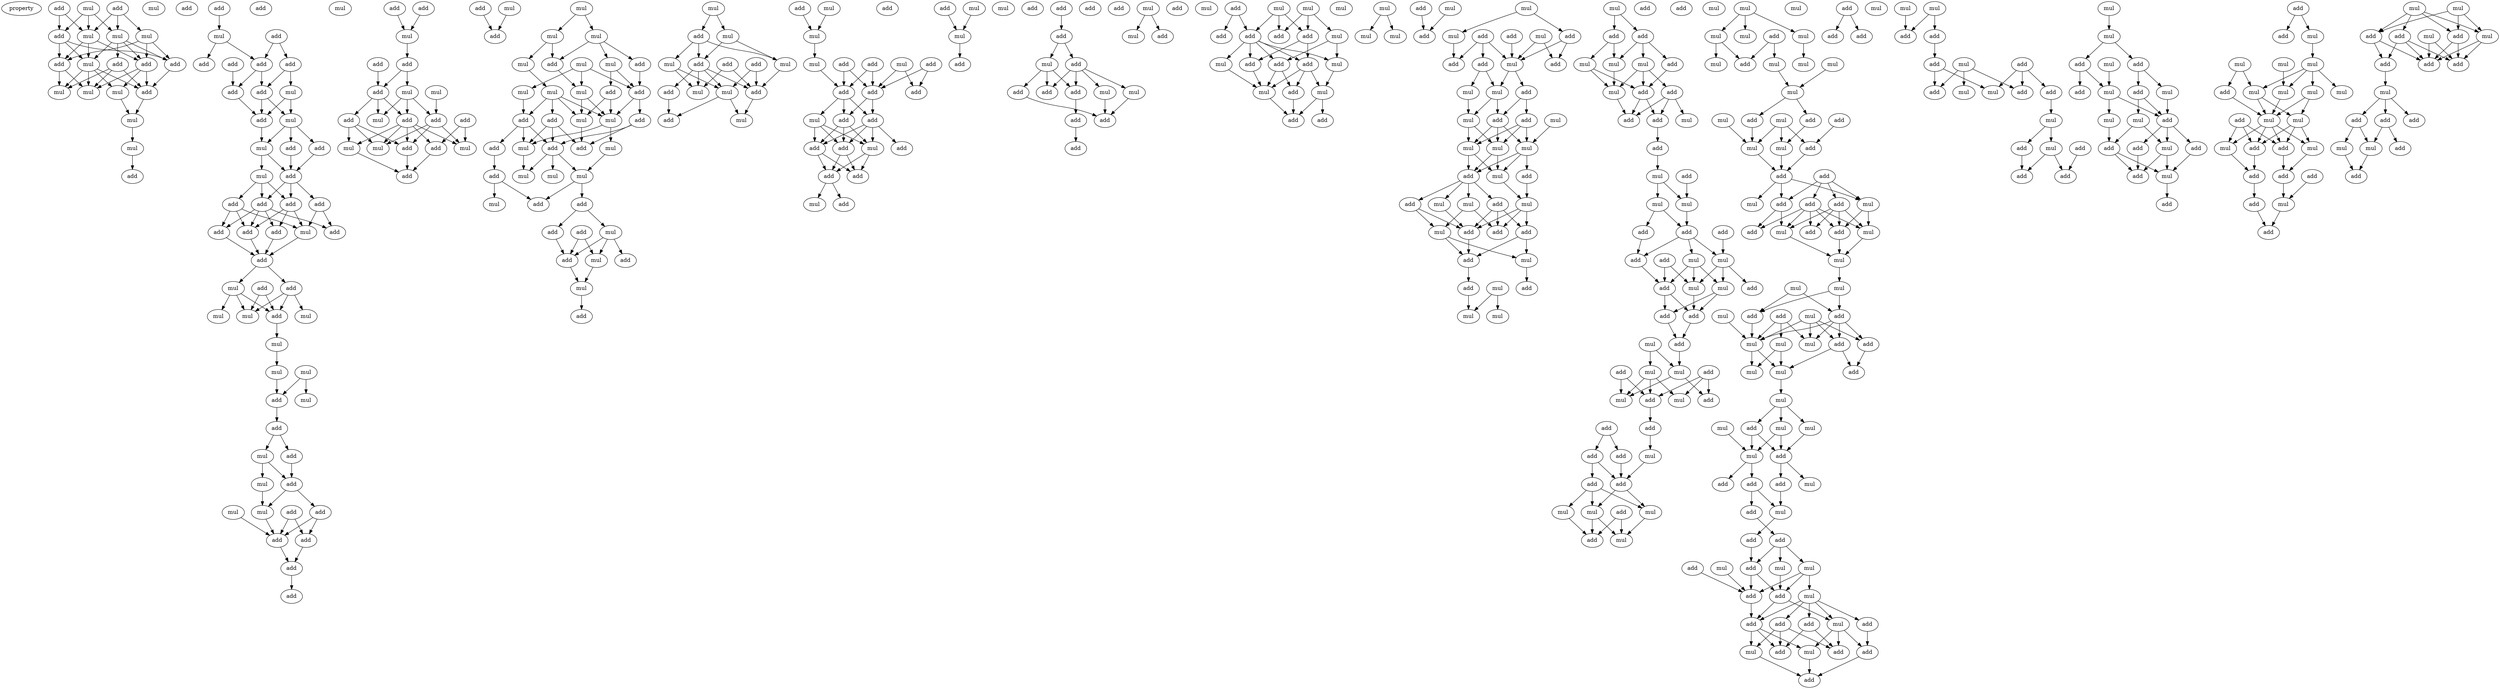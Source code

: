 digraph {
    node [fontcolor=black]
    property [mul=2,lf=1.9]
    0 [ label = add ];
    1 [ label = mul ];
    2 [ label = add ];
    3 [ label = mul ];
    4 [ label = add ];
    5 [ label = mul ];
    6 [ label = mul ];
    7 [ label = add ];
    8 [ label = add ];
    9 [ label = mul ];
    10 [ label = add ];
    11 [ label = add ];
    12 [ label = add ];
    13 [ label = mul ];
    14 [ label = mul ];
    15 [ label = mul ];
    16 [ label = mul ];
    17 [ label = mul ];
    18 [ label = mul ];
    19 [ label = add ];
    20 [ label = add ];
    21 [ label = add ];
    22 [ label = add ];
    23 [ label = mul ];
    24 [ label = add ];
    25 [ label = add ];
    26 [ label = add ];
    27 [ label = add ];
    28 [ label = add ];
    29 [ label = mul ];
    30 [ label = add ];
    31 [ label = add ];
    32 [ label = add ];
    33 [ label = mul ];
    34 [ label = add ];
    35 [ label = mul ];
    36 [ label = add ];
    37 [ label = mul ];
    38 [ label = add ];
    39 [ label = add ];
    40 [ label = add ];
    41 [ label = add ];
    42 [ label = add ];
    43 [ label = mul ];
    44 [ label = add ];
    45 [ label = add ];
    46 [ label = add ];
    47 [ label = add ];
    48 [ label = add ];
    49 [ label = add ];
    50 [ label = mul ];
    51 [ label = add ];
    52 [ label = mul ];
    53 [ label = mul ];
    54 [ label = mul ];
    55 [ label = add ];
    56 [ label = mul ];
    57 [ label = mul ];
    58 [ label = mul ];
    59 [ label = mul ];
    60 [ label = add ];
    61 [ label = mul ];
    62 [ label = add ];
    63 [ label = mul ];
    64 [ label = add ];
    65 [ label = mul ];
    66 [ label = add ];
    67 [ label = add ];
    68 [ label = mul ];
    69 [ label = add ];
    70 [ label = mul ];
    71 [ label = add ];
    72 [ label = add ];
    73 [ label = add ];
    74 [ label = add ];
    75 [ label = add ];
    76 [ label = add ];
    77 [ label = mul ];
    78 [ label = add ];
    79 [ label = add ];
    80 [ label = mul ];
    81 [ label = add ];
    82 [ label = mul ];
    83 [ label = add ];
    84 [ label = add ];
    85 [ label = add ];
    86 [ label = mul ];
    87 [ label = add ];
    88 [ label = mul ];
    89 [ label = mul ];
    90 [ label = mul ];
    91 [ label = add ];
    92 [ label = add ];
    93 [ label = add ];
    94 [ label = add ];
    95 [ label = mul ];
    96 [ label = add ];
    97 [ label = mul ];
    98 [ label = mul ];
    99 [ label = mul ];
    100 [ label = mul ];
    101 [ label = mul ];
    102 [ label = mul ];
    103 [ label = add ];
    104 [ label = add ];
    105 [ label = add ];
    106 [ label = add ];
    107 [ label = mul ];
    108 [ label = mul ];
    109 [ label = mul ];
    110 [ label = add ];
    111 [ label = add ];
    112 [ label = add ];
    113 [ label = mul ];
    114 [ label = mul ];
    115 [ label = mul ];
    116 [ label = add ];
    117 [ label = mul ];
    118 [ label = add ];
    119 [ label = add ];
    120 [ label = mul ];
    121 [ label = add ];
    122 [ label = mul ];
    123 [ label = mul ];
    124 [ label = mul ];
    125 [ label = add ];
    126 [ label = add ];
    127 [ label = add ];
    128 [ label = mul ];
    129 [ label = add ];
    130 [ label = add ];
    131 [ label = mul ];
    132 [ label = add ];
    133 [ label = mul ];
    134 [ label = add ];
    135 [ label = mul ];
    136 [ label = mul ];
    137 [ label = add ];
    138 [ label = mul ];
    139 [ label = add ];
    140 [ label = mul ];
    141 [ label = add ];
    142 [ label = add ];
    143 [ label = add ];
    144 [ label = mul ];
    145 [ label = add ];
    146 [ label = mul ];
    147 [ label = add ];
    148 [ label = mul ];
    149 [ label = add ];
    150 [ label = add ];
    151 [ label = mul ];
    152 [ label = mul ];
    153 [ label = add ];
    154 [ label = add ];
    155 [ label = add ];
    156 [ label = mul ];
    157 [ label = mul ];
    158 [ label = add ];
    159 [ label = add ];
    160 [ label = add ];
    161 [ label = add ];
    162 [ label = mul ];
    163 [ label = add ];
    164 [ label = add ];
    165 [ label = add ];
    166 [ label = add ];
    167 [ label = mul ];
    168 [ label = add ];
    169 [ label = add ];
    170 [ label = mul ];
    171 [ label = add ];
    172 [ label = add ];
    173 [ label = mul ];
    174 [ label = mul ];
    175 [ label = mul ];
    176 [ label = add ];
    177 [ label = add ];
    178 [ label = add ];
    179 [ label = add ];
    180 [ label = add ];
    181 [ label = mul ];
    182 [ label = add ];
    183 [ label = add ];
    184 [ label = mul ];
    185 [ label = add ];
    186 [ label = add ];
    187 [ label = mul ];
    188 [ label = add ];
    189 [ label = add ];
    190 [ label = add ];
    191 [ label = add ];
    192 [ label = mul ];
    193 [ label = add ];
    194 [ label = mul ];
    195 [ label = add ];
    196 [ label = mul ];
    197 [ label = mul ];
    198 [ label = add ];
    199 [ label = mul ];
    200 [ label = add ];
    201 [ label = mul ];
    202 [ label = add ];
    203 [ label = add ];
    204 [ label = add ];
    205 [ label = add ];
    206 [ label = add ];
    207 [ label = add ];
    208 [ label = mul ];
    209 [ label = mul ];
    210 [ label = mul ];
    211 [ label = add ];
    212 [ label = mul ];
    213 [ label = add ];
    214 [ label = add ];
    215 [ label = mul ];
    216 [ label = mul ];
    217 [ label = mul ];
    218 [ label = add ];
    219 [ label = mul ];
    220 [ label = mul ];
    221 [ label = add ];
    222 [ label = mul ];
    223 [ label = mul ];
    224 [ label = mul ];
    225 [ label = add ];
    226 [ label = add ];
    227 [ label = add ];
    228 [ label = add ];
    229 [ label = add ];
    230 [ label = add ];
    231 [ label = mul ];
    232 [ label = mul ];
    233 [ label = mul ];
    234 [ label = add ];
    235 [ label = add ];
    236 [ label = add ];
    237 [ label = mul ];
    238 [ label = mul ];
    239 [ label = mul ];
    240 [ label = mul ];
    241 [ label = mul ];
    242 [ label = mul ];
    243 [ label = add ];
    244 [ label = add ];
    245 [ label = mul ];
    246 [ label = mul ];
    247 [ label = add ];
    248 [ label = add ];
    249 [ label = mul ];
    250 [ label = mul ];
    251 [ label = add ];
    252 [ label = add ];
    253 [ label = add ];
    254 [ label = add ];
    255 [ label = mul ];
    256 [ label = mul ];
    257 [ label = add ];
    258 [ label = add ];
    259 [ label = mul ];
    260 [ label = mul ];
    261 [ label = mul ];
    262 [ label = add ];
    263 [ label = add ];
    264 [ label = add ];
    265 [ label = mul ];
    266 [ label = mul ];
    267 [ label = mul ];
    268 [ label = mul ];
    269 [ label = add ];
    270 [ label = add ];
    271 [ label = add ];
    272 [ label = add ];
    273 [ label = mul ];
    274 [ label = add ];
    275 [ label = add ];
    276 [ label = add ];
    277 [ label = mul ];
    278 [ label = mul ];
    279 [ label = mul ];
    280 [ label = add ];
    281 [ label = add ];
    282 [ label = add ];
    283 [ label = mul ];
    284 [ label = mul ];
    285 [ label = add ];
    286 [ label = add ];
    287 [ label = add ];
    288 [ label = add ];
    289 [ label = mul ];
    290 [ label = mul ];
    291 [ label = add ];
    292 [ label = add ];
    293 [ label = add ];
    294 [ label = add ];
    295 [ label = mul ];
    296 [ label = add ];
    297 [ label = add ];
    298 [ label = mul ];
    299 [ label = mul ];
    300 [ label = add ];
    301 [ label = mul ];
    302 [ label = mul ];
    303 [ label = add ];
    304 [ label = add ];
    305 [ label = add ];
    306 [ label = add ];
    307 [ label = add ];
    308 [ label = mul ];
    309 [ label = add ];
    310 [ label = add ];
    311 [ label = mul ];
    312 [ label = add ];
    313 [ label = mul ];
    314 [ label = mul ];
    315 [ label = mul ];
    316 [ label = add ];
    317 [ label = mul ];
    318 [ label = mul ];
    319 [ label = add ];
    320 [ label = mul ];
    321 [ label = mul ];
    322 [ label = mul ];
    323 [ label = mul ];
    324 [ label = mul ];
    325 [ label = mul ];
    326 [ label = mul ];
    327 [ label = add ];
    328 [ label = mul ];
    329 [ label = add ];
    330 [ label = mul ];
    331 [ label = mul ];
    332 [ label = add ];
    333 [ label = add ];
    334 [ label = mul ];
    335 [ label = mul ];
    336 [ label = add ];
    337 [ label = add ];
    338 [ label = add ];
    339 [ label = mul ];
    340 [ label = add ];
    341 [ label = add ];
    342 [ label = add ];
    343 [ label = mul ];
    344 [ label = mul ];
    345 [ label = mul ];
    346 [ label = add ];
    347 [ label = add ];
    348 [ label = add ];
    349 [ label = mul ];
    350 [ label = mul ];
    351 [ label = mul ];
    352 [ label = mul ];
    353 [ label = add ];
    354 [ label = add ];
    355 [ label = mul ];
    356 [ label = add ];
    357 [ label = mul ];
    358 [ label = mul ];
    359 [ label = add ];
    360 [ label = mul ];
    361 [ label = mul ];
    362 [ label = add ];
    363 [ label = mul ];
    364 [ label = mul ];
    365 [ label = add ];
    366 [ label = mul ];
    367 [ label = mul ];
    368 [ label = mul ];
    369 [ label = mul ];
    370 [ label = add ];
    371 [ label = mul ];
    372 [ label = add ];
    373 [ label = add ];
    374 [ label = add ];
    375 [ label = mul ];
    376 [ label = add ];
    377 [ label = mul ];
    378 [ label = add ];
    379 [ label = add ];
    380 [ label = add ];
    381 [ label = mul ];
    382 [ label = mul ];
    383 [ label = add ];
    384 [ label = add ];
    385 [ label = mul ];
    386 [ label = add ];
    387 [ label = mul ];
    388 [ label = add ];
    389 [ label = add ];
    390 [ label = add ];
    391 [ label = mul ];
    392 [ label = add ];
    393 [ label = add ];
    394 [ label = mul ];
    395 [ label = add ];
    396 [ label = mul ];
    397 [ label = add ];
    398 [ label = add ];
    399 [ label = add ];
    400 [ label = add ];
    401 [ label = mul ];
    402 [ label = mul ];
    403 [ label = add ];
    404 [ label = mul ];
    405 [ label = add ];
    406 [ label = add ];
    407 [ label = add ];
    408 [ label = add ];
    409 [ label = mul ];
    410 [ label = add ];
    411 [ label = add ];
    412 [ label = mul ];
    413 [ label = add ];
    414 [ label = mul ];
    415 [ label = add ];
    416 [ label = mul ];
    417 [ label = add ];
    418 [ label = mul ];
    419 [ label = add ];
    420 [ label = mul ];
    421 [ label = add ];
    422 [ label = add ];
    423 [ label = mul ];
    424 [ label = mul ];
    425 [ label = add ];
    426 [ label = add ];
    427 [ label = mul ];
    428 [ label = mul ];
    429 [ label = add ];
    430 [ label = add ];
    431 [ label = add ];
    432 [ label = mul ];
    433 [ label = mul ];
    434 [ label = add ];
    435 [ label = add ];
    436 [ label = add ];
    437 [ label = mul ];
    438 [ label = add ];
    439 [ label = mul ];
    440 [ label = add ];
    441 [ label = add ];
    442 [ label = add ];
    443 [ label = mul ];
    444 [ label = mul ];
    445 [ label = mul ];
    446 [ label = mul ];
    447 [ label = mul ];
    448 [ label = mul ];
    449 [ label = mul ];
    450 [ label = add ];
    451 [ label = mul ];
    452 [ label = mul ];
    453 [ label = mul ];
    454 [ label = add ];
    455 [ label = mul ];
    456 [ label = add ];
    457 [ label = add ];
    458 [ label = mul ];
    459 [ label = add ];
    460 [ label = add ];
    461 [ label = add ];
    462 [ label = add ];
    463 [ label = mul ];
    464 [ label = add ];
    465 [ label = mul ];
    466 [ label = mul ];
    467 [ label = mul ];
    468 [ label = mul ];
    469 [ label = add ];
    470 [ label = add ];
    471 [ label = add ];
    472 [ label = add ];
    473 [ label = add ];
    474 [ label = add ];
    475 [ label = mul ];
    476 [ label = add ];
    477 [ label = add ];
    478 [ label = add ];
    479 [ label = mul ];
    480 [ label = mul ];
    481 [ label = add ];
    482 [ label = add ];
    0 -> 3 [ name = 0 ];
    0 -> 4 [ name = 1 ];
    1 -> 3 [ name = 2 ];
    1 -> 4 [ name = 3 ];
    1 -> 5 [ name = 4 ];
    2 -> 3 [ name = 5 ];
    2 -> 5 [ name = 6 ];
    2 -> 6 [ name = 7 ];
    3 -> 9 [ name = 8 ];
    3 -> 10 [ name = 9 ];
    3 -> 11 [ name = 10 ];
    4 -> 7 [ name = 11 ];
    4 -> 9 [ name = 12 ];
    4 -> 11 [ name = 13 ];
    5 -> 7 [ name = 14 ];
    5 -> 8 [ name = 15 ];
    5 -> 9 [ name = 16 ];
    5 -> 10 [ name = 17 ];
    6 -> 7 [ name = 18 ];
    6 -> 10 [ name = 19 ];
    6 -> 11 [ name = 20 ];
    7 -> 12 [ name = 21 ];
    8 -> 12 [ name = 22 ];
    8 -> 13 [ name = 23 ];
    8 -> 15 [ name = 24 ];
    9 -> 12 [ name = 25 ];
    9 -> 13 [ name = 26 ];
    9 -> 14 [ name = 27 ];
    9 -> 15 [ name = 28 ];
    10 -> 12 [ name = 29 ];
    10 -> 13 [ name = 30 ];
    10 -> 14 [ name = 31 ];
    11 -> 13 [ name = 32 ];
    11 -> 15 [ name = 33 ];
    12 -> 16 [ name = 34 ];
    14 -> 16 [ name = 35 ];
    16 -> 18 [ name = 36 ];
    18 -> 20 [ name = 37 ];
    21 -> 23 [ name = 38 ];
    22 -> 27 [ name = 39 ];
    22 -> 28 [ name = 40 ];
    23 -> 25 [ name = 41 ];
    23 -> 28 [ name = 42 ];
    26 -> 31 [ name = 43 ];
    27 -> 29 [ name = 44 ];
    27 -> 30 [ name = 45 ];
    28 -> 30 [ name = 46 ];
    28 -> 31 [ name = 47 ];
    29 -> 32 [ name = 48 ];
    29 -> 33 [ name = 49 ];
    30 -> 32 [ name = 50 ];
    30 -> 33 [ name = 51 ];
    31 -> 32 [ name = 52 ];
    32 -> 35 [ name = 53 ];
    33 -> 34 [ name = 54 ];
    33 -> 35 [ name = 55 ];
    33 -> 36 [ name = 56 ];
    34 -> 38 [ name = 57 ];
    35 -> 37 [ name = 58 ];
    35 -> 38 [ name = 59 ];
    36 -> 38 [ name = 60 ];
    37 -> 39 [ name = 61 ];
    37 -> 40 [ name = 62 ];
    37 -> 41 [ name = 63 ];
    38 -> 40 [ name = 64 ];
    38 -> 41 [ name = 65 ];
    38 -> 42 [ name = 66 ];
    39 -> 43 [ name = 67 ];
    39 -> 44 [ name = 68 ];
    39 -> 45 [ name = 69 ];
    40 -> 43 [ name = 70 ];
    40 -> 45 [ name = 71 ];
    40 -> 47 [ name = 72 ];
    41 -> 44 [ name = 73 ];
    41 -> 45 [ name = 74 ];
    41 -> 46 [ name = 75 ];
    41 -> 47 [ name = 76 ];
    42 -> 43 [ name = 77 ];
    42 -> 46 [ name = 78 ];
    43 -> 48 [ name = 79 ];
    44 -> 48 [ name = 80 ];
    45 -> 48 [ name = 81 ];
    47 -> 48 [ name = 82 ];
    48 -> 49 [ name = 83 ];
    48 -> 50 [ name = 84 ];
    49 -> 52 [ name = 85 ];
    49 -> 54 [ name = 86 ];
    49 -> 55 [ name = 87 ];
    50 -> 53 [ name = 88 ];
    50 -> 54 [ name = 89 ];
    50 -> 55 [ name = 90 ];
    51 -> 54 [ name = 91 ];
    51 -> 55 [ name = 92 ];
    55 -> 57 [ name = 93 ];
    57 -> 58 [ name = 94 ];
    58 -> 60 [ name = 95 ];
    59 -> 60 [ name = 96 ];
    59 -> 61 [ name = 97 ];
    60 -> 62 [ name = 98 ];
    62 -> 63 [ name = 99 ];
    62 -> 64 [ name = 100 ];
    63 -> 65 [ name = 101 ];
    63 -> 66 [ name = 102 ];
    64 -> 66 [ name = 103 ];
    65 -> 70 [ name = 104 ];
    66 -> 69 [ name = 105 ];
    66 -> 70 [ name = 106 ];
    67 -> 71 [ name = 107 ];
    67 -> 72 [ name = 108 ];
    68 -> 71 [ name = 109 ];
    69 -> 71 [ name = 110 ];
    69 -> 72 [ name = 111 ];
    70 -> 71 [ name = 112 ];
    71 -> 73 [ name = 113 ];
    72 -> 73 [ name = 114 ];
    73 -> 74 [ name = 115 ];
    75 -> 77 [ name = 116 ];
    76 -> 77 [ name = 117 ];
    77 -> 79 [ name = 118 ];
    78 -> 81 [ name = 119 ];
    79 -> 80 [ name = 120 ];
    79 -> 81 [ name = 121 ];
    80 -> 83 [ name = 122 ];
    80 -> 85 [ name = 123 ];
    80 -> 86 [ name = 124 ];
    81 -> 83 [ name = 125 ];
    81 -> 84 [ name = 126 ];
    81 -> 86 [ name = 127 ];
    82 -> 85 [ name = 128 ];
    83 -> 88 [ name = 129 ];
    83 -> 89 [ name = 130 ];
    83 -> 90 [ name = 131 ];
    83 -> 91 [ name = 132 ];
    83 -> 92 [ name = 133 ];
    84 -> 88 [ name = 134 ];
    84 -> 90 [ name = 135 ];
    84 -> 92 [ name = 136 ];
    85 -> 89 [ name = 137 ];
    85 -> 90 [ name = 138 ];
    85 -> 92 [ name = 139 ];
    87 -> 89 [ name = 140 ];
    87 -> 91 [ name = 141 ];
    88 -> 93 [ name = 142 ];
    91 -> 93 [ name = 143 ];
    92 -> 93 [ name = 144 ];
    94 -> 96 [ name = 145 ];
    95 -> 96 [ name = 146 ];
    97 -> 98 [ name = 147 ];
    97 -> 99 [ name = 148 ];
    98 -> 101 [ name = 149 ];
    98 -> 104 [ name = 150 ];
    99 -> 100 [ name = 151 ];
    99 -> 103 [ name = 152 ];
    99 -> 104 [ name = 153 ];
    100 -> 105 [ name = 154 ];
    100 -> 106 [ name = 155 ];
    101 -> 108 [ name = 156 ];
    102 -> 105 [ name = 157 ];
    102 -> 107 [ name = 158 ];
    102 -> 109 [ name = 159 ];
    103 -> 105 [ name = 160 ];
    104 -> 109 [ name = 161 ];
    105 -> 111 [ name = 162 ];
    105 -> 114 [ name = 163 ];
    106 -> 113 [ name = 164 ];
    106 -> 114 [ name = 165 ];
    107 -> 110 [ name = 166 ];
    108 -> 110 [ name = 167 ];
    108 -> 112 [ name = 168 ];
    108 -> 113 [ name = 169 ];
    108 -> 114 [ name = 170 ];
    109 -> 113 [ name = 171 ];
    109 -> 114 [ name = 172 ];
    110 -> 115 [ name = 173 ];
    110 -> 116 [ name = 174 ];
    110 -> 118 [ name = 175 ];
    111 -> 118 [ name = 176 ];
    111 -> 119 [ name = 177 ];
    112 -> 115 [ name = 178 ];
    112 -> 118 [ name = 179 ];
    112 -> 119 [ name = 180 ];
    113 -> 119 [ name = 181 ];
    114 -> 115 [ name = 182 ];
    114 -> 117 [ name = 183 ];
    115 -> 120 [ name = 184 ];
    116 -> 121 [ name = 185 ];
    117 -> 123 [ name = 186 ];
    118 -> 120 [ name = 187 ];
    118 -> 122 [ name = 188 ];
    118 -> 123 [ name = 189 ];
    121 -> 124 [ name = 190 ];
    121 -> 125 [ name = 191 ];
    123 -> 125 [ name = 192 ];
    123 -> 126 [ name = 193 ];
    126 -> 128 [ name = 194 ];
    126 -> 129 [ name = 195 ];
    127 -> 131 [ name = 196 ];
    127 -> 132 [ name = 197 ];
    128 -> 130 [ name = 198 ];
    128 -> 131 [ name = 199 ];
    128 -> 132 [ name = 200 ];
    129 -> 132 [ name = 201 ];
    131 -> 133 [ name = 202 ];
    132 -> 133 [ name = 203 ];
    133 -> 134 [ name = 204 ];
    135 -> 136 [ name = 205 ];
    135 -> 137 [ name = 206 ];
    136 -> 138 [ name = 207 ];
    136 -> 142 [ name = 208 ];
    137 -> 138 [ name = 209 ];
    137 -> 140 [ name = 210 ];
    137 -> 142 [ name = 211 ];
    138 -> 145 [ name = 212 ];
    139 -> 145 [ name = 213 ];
    139 -> 146 [ name = 214 ];
    140 -> 144 [ name = 215 ];
    140 -> 146 [ name = 216 ];
    141 -> 144 [ name = 217 ];
    141 -> 145 [ name = 218 ];
    142 -> 143 [ name = 219 ];
    142 -> 144 [ name = 220 ];
    142 -> 145 [ name = 221 ];
    142 -> 146 [ name = 222 ];
    143 -> 147 [ name = 223 ];
    144 -> 147 [ name = 224 ];
    144 -> 148 [ name = 225 ];
    145 -> 148 [ name = 226 ];
    149 -> 152 [ name = 227 ];
    151 -> 152 [ name = 228 ];
    152 -> 156 [ name = 229 ];
    153 -> 158 [ name = 230 ];
    153 -> 160 [ name = 231 ];
    154 -> 159 [ name = 232 ];
    154 -> 160 [ name = 233 ];
    155 -> 158 [ name = 234 ];
    155 -> 160 [ name = 235 ];
    156 -> 158 [ name = 236 ];
    157 -> 159 [ name = 237 ];
    157 -> 160 [ name = 238 ];
    158 -> 161 [ name = 239 ];
    158 -> 162 [ name = 240 ];
    158 -> 163 [ name = 241 ];
    160 -> 161 [ name = 242 ];
    160 -> 163 [ name = 243 ];
    161 -> 164 [ name = 244 ];
    161 -> 165 [ name = 245 ];
    161 -> 166 [ name = 246 ];
    161 -> 167 [ name = 247 ];
    162 -> 164 [ name = 248 ];
    162 -> 166 [ name = 249 ];
    162 -> 167 [ name = 250 ];
    163 -> 164 [ name = 251 ];
    163 -> 166 [ name = 252 ];
    163 -> 167 [ name = 253 ];
    164 -> 168 [ name = 254 ];
    164 -> 169 [ name = 255 ];
    166 -> 168 [ name = 256 ];
    166 -> 169 [ name = 257 ];
    167 -> 168 [ name = 258 ];
    167 -> 169 [ name = 259 ];
    168 -> 170 [ name = 260 ];
    168 -> 172 [ name = 261 ];
    171 -> 174 [ name = 262 ];
    173 -> 174 [ name = 263 ];
    174 -> 176 [ name = 264 ];
    178 -> 180 [ name = 265 ];
    180 -> 181 [ name = 266 ];
    180 -> 182 [ name = 267 ];
    181 -> 183 [ name = 268 ];
    181 -> 185 [ name = 269 ];
    181 -> 186 [ name = 270 ];
    182 -> 183 [ name = 271 ];
    182 -> 184 [ name = 272 ];
    182 -> 185 [ name = 273 ];
    182 -> 187 [ name = 274 ];
    184 -> 189 [ name = 275 ];
    185 -> 188 [ name = 276 ];
    186 -> 189 [ name = 277 ];
    187 -> 189 [ name = 278 ];
    188 -> 190 [ name = 279 ];
    192 -> 194 [ name = 280 ];
    192 -> 195 [ name = 281 ];
    197 -> 200 [ name = 282 ];
    197 -> 202 [ name = 283 ];
    197 -> 204 [ name = 284 ];
    198 -> 200 [ name = 285 ];
    198 -> 203 [ name = 286 ];
    199 -> 201 [ name = 287 ];
    199 -> 202 [ name = 288 ];
    199 -> 204 [ name = 289 ];
    200 -> 205 [ name = 290 ];
    200 -> 206 [ name = 291 ];
    200 -> 207 [ name = 292 ];
    200 -> 208 [ name = 293 ];
    200 -> 209 [ name = 294 ];
    201 -> 206 [ name = 295 ];
    201 -> 209 [ name = 296 ];
    202 -> 205 [ name = 297 ];
    202 -> 207 [ name = 298 ];
    205 -> 212 [ name = 299 ];
    206 -> 211 [ name = 300 ];
    206 -> 212 [ name = 301 ];
    207 -> 210 [ name = 302 ];
    207 -> 211 [ name = 303 ];
    207 -> 212 [ name = 304 ];
    208 -> 212 [ name = 305 ];
    209 -> 210 [ name = 306 ];
    210 -> 213 [ name = 307 ];
    210 -> 214 [ name = 308 ];
    211 -> 214 [ name = 309 ];
    212 -> 214 [ name = 310 ];
    216 -> 217 [ name = 311 ];
    216 -> 220 [ name = 312 ];
    218 -> 221 [ name = 313 ];
    219 -> 221 [ name = 314 ];
    222 -> 223 [ name = 315 ];
    222 -> 226 [ name = 316 ];
    223 -> 229 [ name = 317 ];
    224 -> 228 [ name = 318 ];
    224 -> 231 [ name = 319 ];
    225 -> 231 [ name = 320 ];
    226 -> 228 [ name = 321 ];
    226 -> 231 [ name = 322 ];
    227 -> 229 [ name = 323 ];
    227 -> 230 [ name = 324 ];
    227 -> 231 [ name = 325 ];
    230 -> 232 [ name = 326 ];
    230 -> 233 [ name = 327 ];
    231 -> 233 [ name = 328 ];
    231 -> 234 [ name = 329 ];
    232 -> 237 [ name = 330 ];
    233 -> 236 [ name = 331 ];
    233 -> 237 [ name = 332 ];
    234 -> 235 [ name = 333 ];
    234 -> 236 [ name = 334 ];
    235 -> 239 [ name = 335 ];
    235 -> 240 [ name = 336 ];
    235 -> 241 [ name = 337 ];
    236 -> 239 [ name = 338 ];
    236 -> 240 [ name = 339 ];
    236 -> 241 [ name = 340 ];
    237 -> 240 [ name = 341 ];
    237 -> 241 [ name = 342 ];
    238 -> 239 [ name = 343 ];
    239 -> 242 [ name = 344 ];
    239 -> 243 [ name = 345 ];
    239 -> 244 [ name = 346 ];
    240 -> 242 [ name = 347 ];
    240 -> 244 [ name = 348 ];
    241 -> 242 [ name = 349 ];
    241 -> 244 [ name = 350 ];
    242 -> 249 [ name = 351 ];
    243 -> 249 [ name = 352 ];
    244 -> 245 [ name = 353 ];
    244 -> 246 [ name = 354 ];
    244 -> 247 [ name = 355 ];
    244 -> 248 [ name = 356 ];
    245 -> 252 [ name = 357 ];
    246 -> 250 [ name = 358 ];
    246 -> 251 [ name = 359 ];
    247 -> 250 [ name = 360 ];
    247 -> 252 [ name = 361 ];
    248 -> 251 [ name = 362 ];
    248 -> 252 [ name = 363 ];
    248 -> 253 [ name = 364 ];
    249 -> 251 [ name = 365 ];
    249 -> 252 [ name = 366 ];
    249 -> 253 [ name = 367 ];
    250 -> 254 [ name = 368 ];
    250 -> 255 [ name = 369 ];
    252 -> 254 [ name = 370 ];
    253 -> 254 [ name = 371 ];
    253 -> 255 [ name = 372 ];
    254 -> 258 [ name = 373 ];
    255 -> 257 [ name = 374 ];
    256 -> 259 [ name = 375 ];
    256 -> 260 [ name = 376 ];
    258 -> 259 [ name = 377 ];
    261 -> 262 [ name = 378 ];
    261 -> 263 [ name = 379 ];
    262 -> 265 [ name = 380 ];
    262 -> 267 [ name = 381 ];
    263 -> 264 [ name = 382 ];
    263 -> 266 [ name = 383 ];
    263 -> 267 [ name = 384 ];
    264 -> 270 [ name = 385 ];
    265 -> 268 [ name = 386 ];
    265 -> 270 [ name = 387 ];
    266 -> 268 [ name = 388 ];
    266 -> 269 [ name = 389 ];
    266 -> 270 [ name = 390 ];
    267 -> 268 [ name = 391 ];
    268 -> 272 [ name = 392 ];
    269 -> 271 [ name = 393 ];
    269 -> 272 [ name = 394 ];
    269 -> 273 [ name = 395 ];
    270 -> 271 [ name = 396 ];
    270 -> 272 [ name = 397 ];
    271 -> 274 [ name = 398 ];
    274 -> 277 [ name = 399 ];
    276 -> 279 [ name = 400 ];
    277 -> 278 [ name = 401 ];
    277 -> 279 [ name = 402 ];
    278 -> 280 [ name = 403 ];
    278 -> 281 [ name = 404 ];
    279 -> 280 [ name = 405 ];
    280 -> 283 [ name = 406 ];
    280 -> 284 [ name = 407 ];
    280 -> 285 [ name = 408 ];
    281 -> 285 [ name = 409 ];
    282 -> 283 [ name = 410 ];
    283 -> 289 [ name = 411 ];
    283 -> 290 [ name = 412 ];
    283 -> 291 [ name = 413 ];
    284 -> 288 [ name = 414 ];
    284 -> 289 [ name = 415 ];
    284 -> 290 [ name = 416 ];
    285 -> 288 [ name = 417 ];
    287 -> 288 [ name = 418 ];
    287 -> 290 [ name = 419 ];
    288 -> 292 [ name = 420 ];
    288 -> 293 [ name = 421 ];
    289 -> 292 [ name = 422 ];
    289 -> 293 [ name = 423 ];
    290 -> 293 [ name = 424 ];
    292 -> 294 [ name = 425 ];
    293 -> 294 [ name = 426 ];
    294 -> 299 [ name = 427 ];
    295 -> 298 [ name = 428 ];
    295 -> 299 [ name = 429 ];
    296 -> 300 [ name = 430 ];
    296 -> 301 [ name = 431 ];
    296 -> 303 [ name = 432 ];
    297 -> 300 [ name = 433 ];
    297 -> 302 [ name = 434 ];
    298 -> 300 [ name = 435 ];
    298 -> 301 [ name = 436 ];
    298 -> 302 [ name = 437 ];
    299 -> 302 [ name = 438 ];
    299 -> 303 [ name = 439 ];
    300 -> 304 [ name = 440 ];
    304 -> 308 [ name = 441 ];
    305 -> 306 [ name = 442 ];
    305 -> 307 [ name = 443 ];
    306 -> 309 [ name = 444 ];
    307 -> 309 [ name = 445 ];
    307 -> 310 [ name = 446 ];
    308 -> 309 [ name = 447 ];
    309 -> 311 [ name = 448 ];
    309 -> 314 [ name = 449 ];
    310 -> 311 [ name = 450 ];
    310 -> 314 [ name = 451 ];
    310 -> 315 [ name = 452 ];
    311 -> 316 [ name = 453 ];
    311 -> 317 [ name = 454 ];
    312 -> 316 [ name = 455 ];
    312 -> 317 [ name = 456 ];
    314 -> 317 [ name = 457 ];
    315 -> 316 [ name = 458 ];
    318 -> 320 [ name = 459 ];
    318 -> 321 [ name = 460 ];
    318 -> 322 [ name = 461 ];
    319 -> 325 [ name = 462 ];
    319 -> 327 [ name = 463 ];
    321 -> 324 [ name = 464 ];
    321 -> 327 [ name = 465 ];
    322 -> 323 [ name = 466 ];
    325 -> 328 [ name = 467 ];
    326 -> 328 [ name = 468 ];
    328 -> 329 [ name = 469 ];
    328 -> 332 [ name = 470 ];
    329 -> 335 [ name = 471 ];
    330 -> 334 [ name = 472 ];
    331 -> 334 [ name = 473 ];
    331 -> 335 [ name = 474 ];
    331 -> 336 [ name = 475 ];
    332 -> 334 [ name = 476 ];
    333 -> 336 [ name = 477 ];
    334 -> 337 [ name = 478 ];
    335 -> 337 [ name = 479 ];
    336 -> 337 [ name = 480 ];
    337 -> 339 [ name = 481 ];
    337 -> 341 [ name = 482 ];
    337 -> 343 [ name = 483 ];
    338 -> 340 [ name = 484 ];
    338 -> 341 [ name = 485 ];
    338 -> 342 [ name = 486 ];
    338 -> 343 [ name = 487 ];
    340 -> 344 [ name = 488 ];
    340 -> 345 [ name = 489 ];
    340 -> 347 [ name = 490 ];
    340 -> 348 [ name = 491 ];
    341 -> 345 [ name = 492 ];
    341 -> 346 [ name = 493 ];
    342 -> 344 [ name = 494 ];
    342 -> 345 [ name = 495 ];
    342 -> 346 [ name = 496 ];
    342 -> 347 [ name = 497 ];
    342 -> 348 [ name = 498 ];
    343 -> 344 [ name = 499 ];
    343 -> 347 [ name = 500 ];
    344 -> 350 [ name = 501 ];
    345 -> 350 [ name = 502 ];
    347 -> 350 [ name = 503 ];
    350 -> 352 [ name = 504 ];
    351 -> 353 [ name = 505 ];
    351 -> 356 [ name = 506 ];
    352 -> 353 [ name = 507 ];
    352 -> 356 [ name = 508 ];
    353 -> 358 [ name = 509 ];
    353 -> 359 [ name = 510 ];
    353 -> 360 [ name = 511 ];
    353 -> 362 [ name = 512 ];
    354 -> 358 [ name = 513 ];
    354 -> 360 [ name = 514 ];
    354 -> 361 [ name = 515 ];
    355 -> 360 [ name = 516 ];
    356 -> 360 [ name = 517 ];
    357 -> 358 [ name = 518 ];
    357 -> 359 [ name = 519 ];
    357 -> 360 [ name = 520 ];
    357 -> 362 [ name = 521 ];
    359 -> 365 [ name = 522 ];
    360 -> 363 [ name = 523 ];
    360 -> 364 [ name = 524 ];
    361 -> 363 [ name = 525 ];
    361 -> 364 [ name = 526 ];
    362 -> 363 [ name = 527 ];
    362 -> 365 [ name = 528 ];
    363 -> 366 [ name = 529 ];
    366 -> 367 [ name = 530 ];
    366 -> 369 [ name = 531 ];
    366 -> 370 [ name = 532 ];
    367 -> 372 [ name = 533 ];
    368 -> 371 [ name = 534 ];
    369 -> 371 [ name = 535 ];
    369 -> 372 [ name = 536 ];
    370 -> 371 [ name = 537 ];
    370 -> 372 [ name = 538 ];
    371 -> 373 [ name = 539 ];
    371 -> 376 [ name = 540 ];
    372 -> 374 [ name = 541 ];
    372 -> 375 [ name = 542 ];
    374 -> 377 [ name = 543 ];
    376 -> 377 [ name = 544 ];
    376 -> 378 [ name = 545 ];
    377 -> 380 [ name = 546 ];
    378 -> 379 [ name = 547 ];
    379 -> 381 [ name = 548 ];
    379 -> 382 [ name = 549 ];
    379 -> 383 [ name = 550 ];
    380 -> 383 [ name = 551 ];
    381 -> 388 [ name = 552 ];
    382 -> 386 [ name = 553 ];
    382 -> 387 [ name = 554 ];
    382 -> 388 [ name = 555 ];
    383 -> 386 [ name = 556 ];
    383 -> 388 [ name = 557 ];
    384 -> 386 [ name = 558 ];
    385 -> 386 [ name = 559 ];
    386 -> 389 [ name = 560 ];
    387 -> 389 [ name = 561 ];
    387 -> 390 [ name = 562 ];
    387 -> 391 [ name = 563 ];
    387 -> 392 [ name = 564 ];
    387 -> 393 [ name = 565 ];
    388 -> 389 [ name = 566 ];
    388 -> 391 [ name = 567 ];
    389 -> 394 [ name = 568 ];
    389 -> 396 [ name = 569 ];
    389 -> 397 [ name = 570 ];
    390 -> 397 [ name = 571 ];
    390 -> 398 [ name = 572 ];
    391 -> 394 [ name = 573 ];
    391 -> 395 [ name = 574 ];
    391 -> 398 [ name = 575 ];
    392 -> 395 [ name = 576 ];
    393 -> 396 [ name = 577 ];
    393 -> 397 [ name = 578 ];
    393 -> 398 [ name = 579 ];
    394 -> 399 [ name = 580 ];
    395 -> 399 [ name = 581 ];
    396 -> 399 [ name = 582 ];
    400 -> 403 [ name = 583 ];
    400 -> 405 [ name = 584 ];
    402 -> 406 [ name = 585 ];
    404 -> 406 [ name = 586 ];
    404 -> 407 [ name = 587 ];
    407 -> 408 [ name = 588 ];
    408 -> 413 [ name = 589 ];
    408 -> 414 [ name = 590 ];
    409 -> 411 [ name = 591 ];
    409 -> 412 [ name = 592 ];
    409 -> 413 [ name = 593 ];
    410 -> 411 [ name = 594 ];
    410 -> 414 [ name = 595 ];
    410 -> 415 [ name = 596 ];
    415 -> 416 [ name = 597 ];
    416 -> 417 [ name = 598 ];
    416 -> 418 [ name = 599 ];
    417 -> 421 [ name = 600 ];
    418 -> 421 [ name = 601 ];
    418 -> 422 [ name = 602 ];
    419 -> 422 [ name = 603 ];
    420 -> 423 [ name = 604 ];
    423 -> 425 [ name = 605 ];
    423 -> 426 [ name = 606 ];
    424 -> 427 [ name = 607 ];
    425 -> 427 [ name = 608 ];
    425 -> 430 [ name = 609 ];
    426 -> 428 [ name = 610 ];
    426 -> 429 [ name = 611 ];
    427 -> 431 [ name = 612 ];
    427 -> 433 [ name = 613 ];
    428 -> 431 [ name = 614 ];
    429 -> 431 [ name = 615 ];
    429 -> 432 [ name = 616 ];
    431 -> 434 [ name = 617 ];
    431 -> 435 [ name = 618 ];
    431 -> 437 [ name = 619 ];
    432 -> 436 [ name = 620 ];
    432 -> 437 [ name = 621 ];
    433 -> 436 [ name = 622 ];
    434 -> 438 [ name = 623 ];
    435 -> 439 [ name = 624 ];
    436 -> 438 [ name = 625 ];
    436 -> 439 [ name = 626 ];
    437 -> 438 [ name = 627 ];
    437 -> 439 [ name = 628 ];
    439 -> 441 [ name = 629 ];
    440 -> 442 [ name = 630 ];
    440 -> 443 [ name = 631 ];
    443 -> 445 [ name = 632 ];
    444 -> 449 [ name = 633 ];
    445 -> 447 [ name = 634 ];
    445 -> 448 [ name = 635 ];
    445 -> 449 [ name = 636 ];
    445 -> 451 [ name = 637 ];
    446 -> 448 [ name = 638 ];
    446 -> 450 [ name = 639 ];
    447 -> 452 [ name = 640 ];
    447 -> 453 [ name = 641 ];
    448 -> 452 [ name = 642 ];
    448 -> 453 [ name = 643 ];
    449 -> 453 [ name = 644 ];
    450 -> 453 [ name = 645 ];
    452 -> 455 [ name = 646 ];
    452 -> 456 [ name = 647 ];
    452 -> 457 [ name = 648 ];
    453 -> 455 [ name = 649 ];
    453 -> 456 [ name = 650 ];
    453 -> 457 [ name = 651 ];
    453 -> 458 [ name = 652 ];
    454 -> 456 [ name = 653 ];
    454 -> 457 [ name = 654 ];
    454 -> 458 [ name = 655 ];
    455 -> 460 [ name = 656 ];
    456 -> 460 [ name = 657 ];
    457 -> 461 [ name = 658 ];
    458 -> 461 [ name = 659 ];
    459 -> 463 [ name = 660 ];
    460 -> 463 [ name = 661 ];
    461 -> 462 [ name = 662 ];
    462 -> 464 [ name = 663 ];
    463 -> 464 [ name = 664 ];
    465 -> 468 [ name = 665 ];
    465 -> 469 [ name = 666 ];
    465 -> 470 [ name = 667 ];
    465 -> 471 [ name = 668 ];
    466 -> 468 [ name = 669 ];
    466 -> 469 [ name = 670 ];
    466 -> 470 [ name = 671 ];
    467 -> 472 [ name = 672 ];
    467 -> 473 [ name = 673 ];
    468 -> 472 [ name = 674 ];
    468 -> 473 [ name = 675 ];
    469 -> 472 [ name = 676 ];
    469 -> 473 [ name = 677 ];
    470 -> 473 [ name = 678 ];
    470 -> 474 [ name = 679 ];
    471 -> 472 [ name = 680 ];
    471 -> 473 [ name = 681 ];
    471 -> 474 [ name = 682 ];
    474 -> 475 [ name = 683 ];
    475 -> 476 [ name = 684 ];
    475 -> 477 [ name = 685 ];
    475 -> 478 [ name = 686 ];
    476 -> 480 [ name = 687 ];
    476 -> 481 [ name = 688 ];
    478 -> 479 [ name = 689 ];
    478 -> 480 [ name = 690 ];
    479 -> 482 [ name = 691 ];
    480 -> 482 [ name = 692 ];
}

